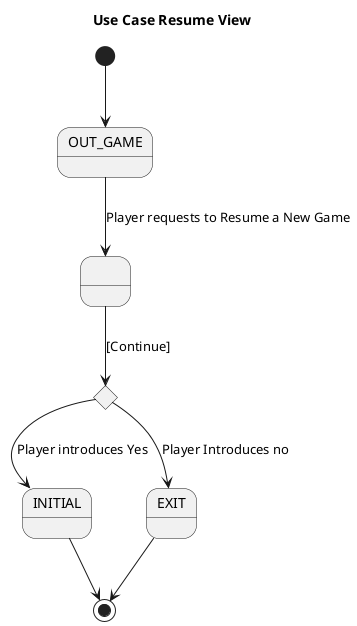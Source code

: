 @startuml UseCaseResumeView
title Use Case Resume View

state OUT_GAME
state INITIAL
state EXIT
state A as " "

state if <<choice>>

[*] --> OUT_GAME
OUT_GAME --> A : Player requests to Resume a New Game
A --> if : [Continue]
if --> INITIAL : Player introduces Yes
if --> EXIT : Player Introduces no
INITIAL --> [*]
EXIT --> [*]

@enduml